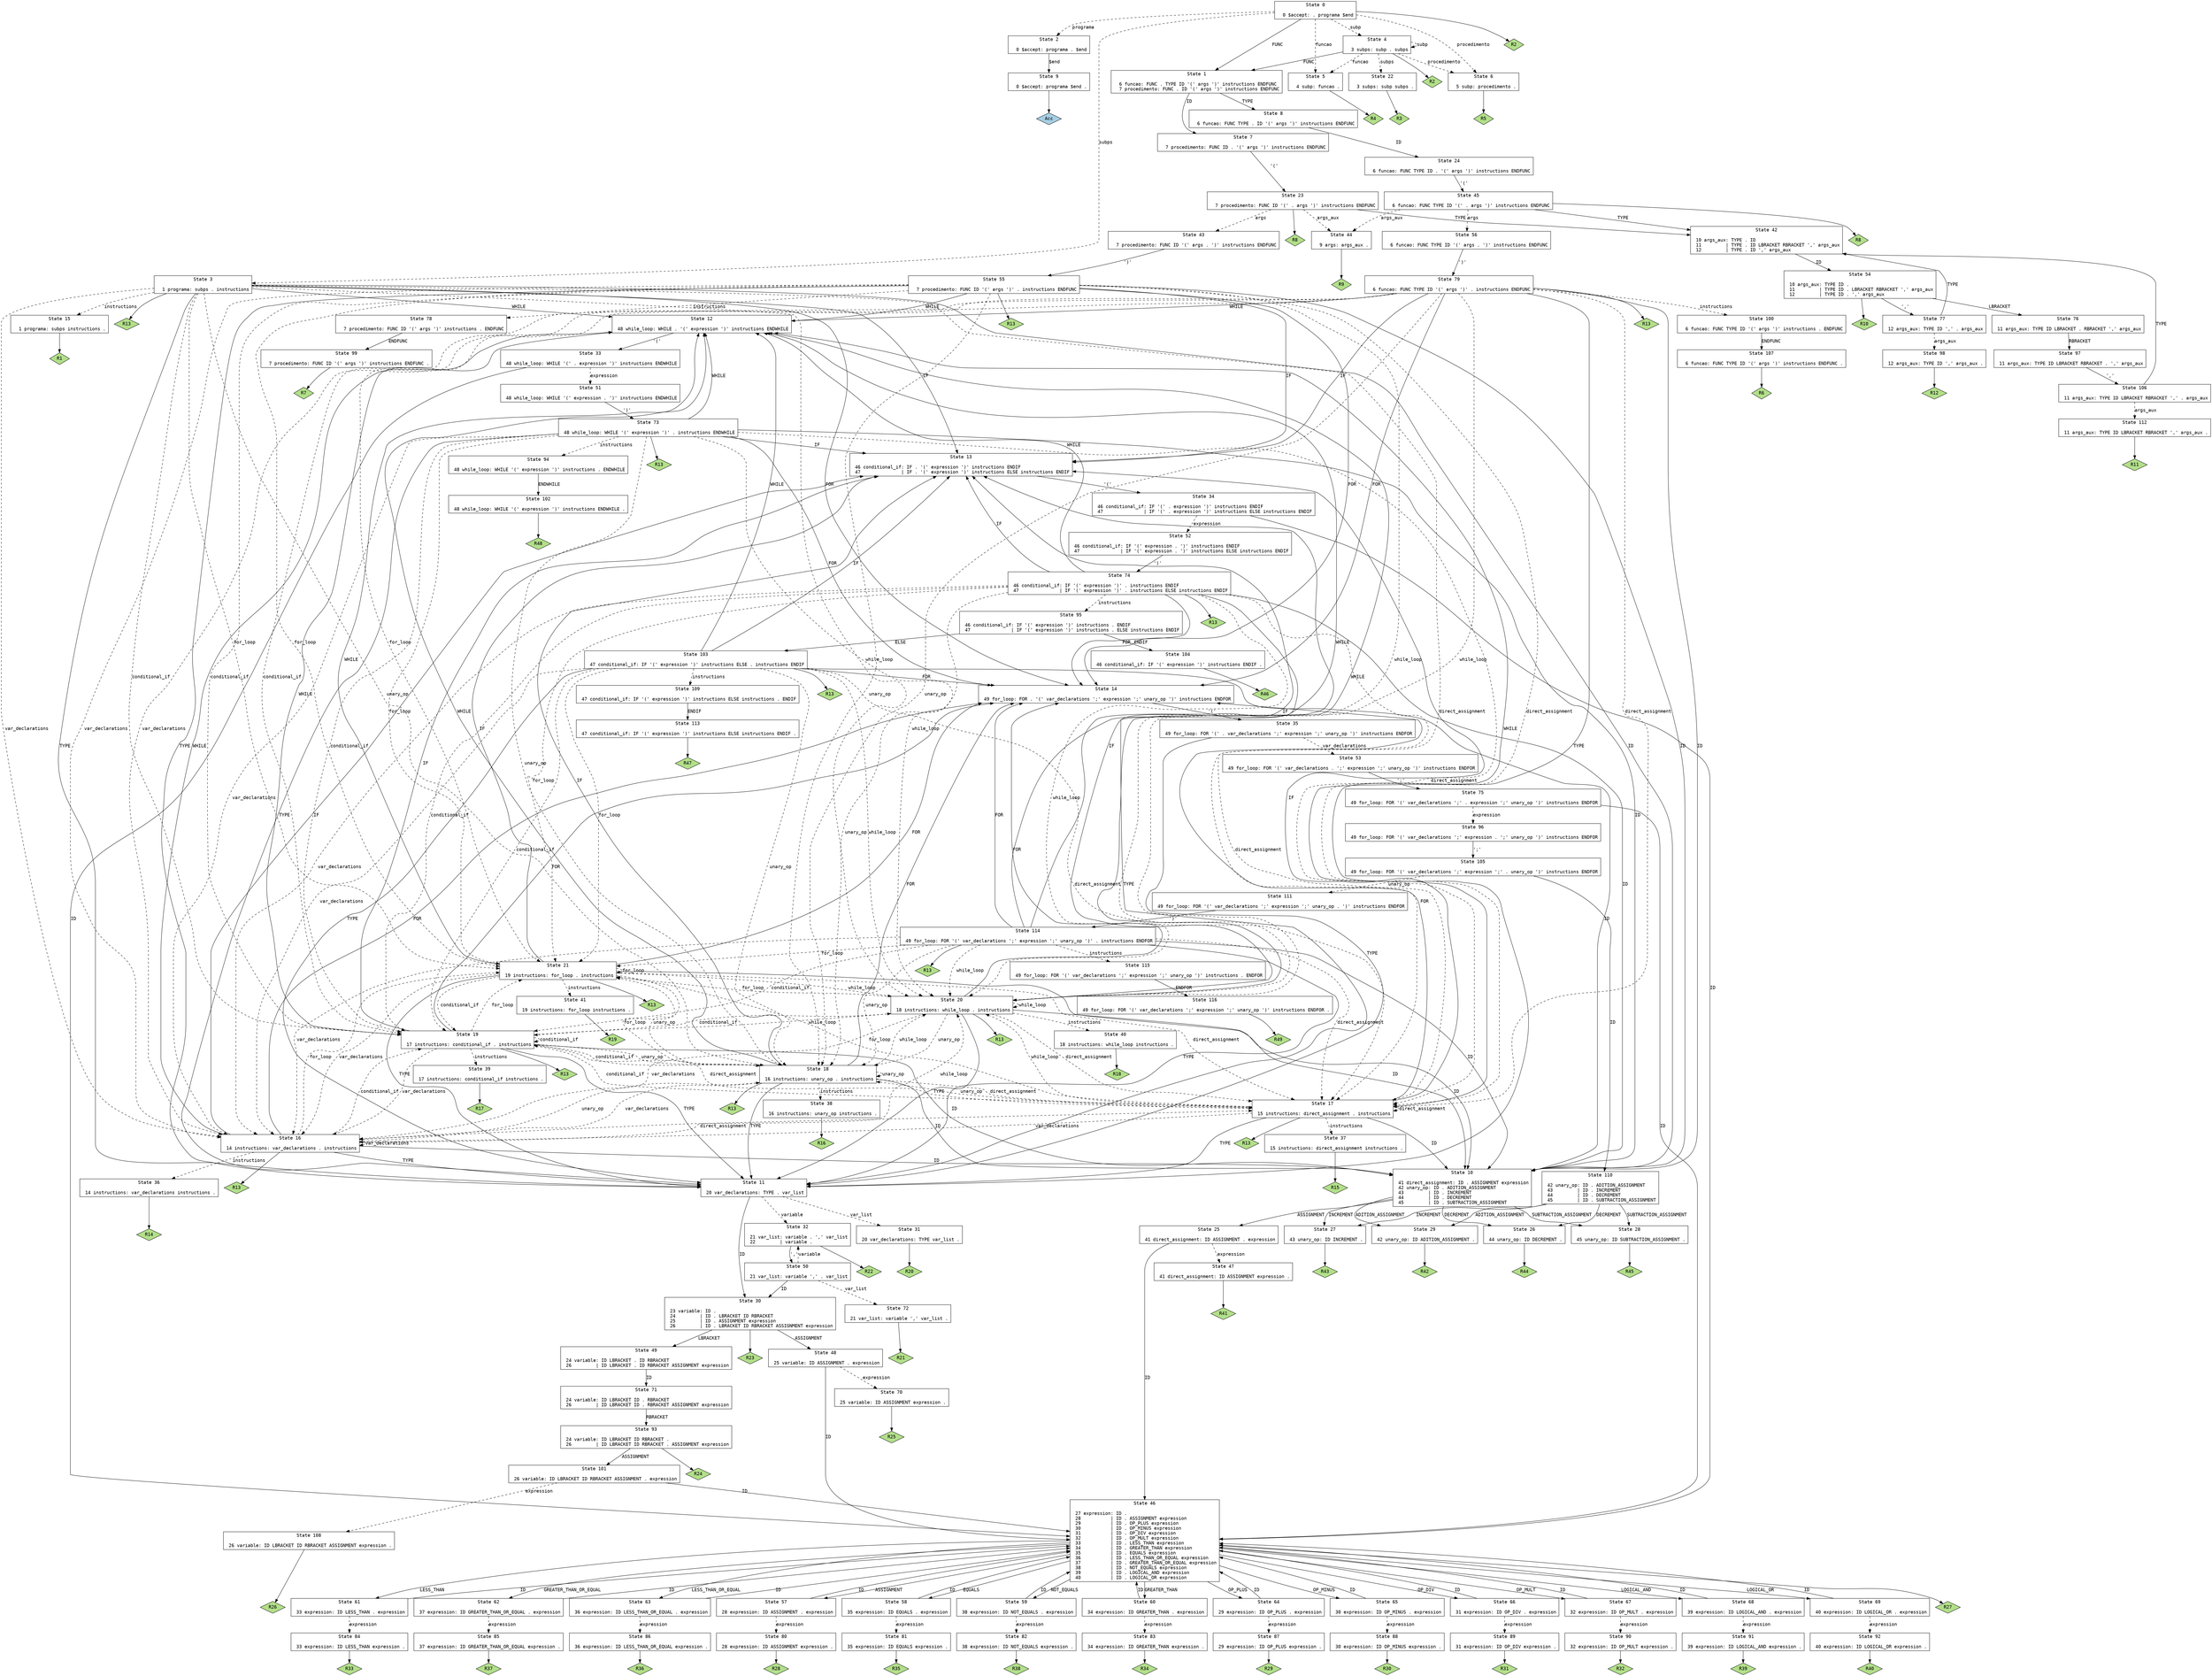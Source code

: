 // Generated by GNU Bison 3.5.1.
// Report bugs to <bug-bison@gnu.org>.
// Home page: <https://www.gnu.org/software/bison/>.

digraph "parser.y"
{
  node [fontname = courier, shape = box, colorscheme = paired6]
  edge [fontname = courier]

  0 [label="State 0\n\l  0 $accept: . programa $end\l"]
  0 -> 1 [style=solid label="FUNC"]
  0 -> 2 [style=dashed label="programa"]
  0 -> 3 [style=dashed label="subps"]
  0 -> 4 [style=dashed label="subp"]
  0 -> 5 [style=dashed label="funcao"]
  0 -> 6 [style=dashed label="procedimento"]
  0 -> "0R2" [style=solid]
 "0R2" [label="R2", fillcolor=3, shape=diamond, style=filled]
  1 [label="State 1\n\l  6 funcao: FUNC . TYPE ID '(' args ')' instructions ENDFUNC\l  7 procedimento: FUNC . ID '(' args ')' instructions ENDFUNC\l"]
  1 -> 7 [style=solid label="ID"]
  1 -> 8 [style=solid label="TYPE"]
  2 [label="State 2\n\l  0 $accept: programa . $end\l"]
  2 -> 9 [style=solid label="$end"]
  3 [label="State 3\n\l  1 programa: subps . instructions\l"]
  3 -> 10 [style=solid label="ID"]
  3 -> 11 [style=solid label="TYPE"]
  3 -> 12 [style=solid label="WHILE"]
  3 -> 13 [style=solid label="IF"]
  3 -> 14 [style=solid label="FOR"]
  3 -> 15 [style=dashed label="instructions"]
  3 -> 16 [style=dashed label="var_declarations"]
  3 -> 17 [style=dashed label="direct_assignment"]
  3 -> 18 [style=dashed label="unary_op"]
  3 -> 19 [style=dashed label="conditional_if"]
  3 -> 20 [style=dashed label="while_loop"]
  3 -> 21 [style=dashed label="for_loop"]
  3 -> "3R13" [style=solid]
 "3R13" [label="R13", fillcolor=3, shape=diamond, style=filled]
  4 [label="State 4\n\l  3 subps: subp . subps\l"]
  4 -> 1 [style=solid label="FUNC"]
  4 -> 22 [style=dashed label="subps"]
  4 -> 4 [style=dashed label="subp"]
  4 -> 5 [style=dashed label="funcao"]
  4 -> 6 [style=dashed label="procedimento"]
  4 -> "4R2" [style=solid]
 "4R2" [label="R2", fillcolor=3, shape=diamond, style=filled]
  5 [label="State 5\n\l  4 subp: funcao .\l"]
  5 -> "5R4" [style=solid]
 "5R4" [label="R4", fillcolor=3, shape=diamond, style=filled]
  6 [label="State 6\n\l  5 subp: procedimento .\l"]
  6 -> "6R5" [style=solid]
 "6R5" [label="R5", fillcolor=3, shape=diamond, style=filled]
  7 [label="State 7\n\l  7 procedimento: FUNC ID . '(' args ')' instructions ENDFUNC\l"]
  7 -> 23 [style=solid label="'('"]
  8 [label="State 8\n\l  6 funcao: FUNC TYPE . ID '(' args ')' instructions ENDFUNC\l"]
  8 -> 24 [style=solid label="ID"]
  9 [label="State 9\n\l  0 $accept: programa $end .\l"]
  9 -> "9R0" [style=solid]
 "9R0" [label="Acc", fillcolor=1, shape=diamond, style=filled]
  10 [label="State 10\n\l 41 direct_assignment: ID . ASSIGNMENT expression\l 42 unary_op: ID . ADITION_ASSIGNMENT\l 43         | ID . INCREMENT\l 44         | ID . DECREMENT\l 45         | ID . SUBTRACTION_ASSIGNMENT\l"]
  10 -> 25 [style=solid label="ASSIGNMENT"]
  10 -> 26 [style=solid label="DECREMENT"]
  10 -> 27 [style=solid label="INCREMENT"]
  10 -> 28 [style=solid label="SUBTRACTION_ASSIGNMENT"]
  10 -> 29 [style=solid label="ADITION_ASSIGNMENT"]
  11 [label="State 11\n\l 20 var_declarations: TYPE . var_list\l"]
  11 -> 30 [style=solid label="ID"]
  11 -> 31 [style=dashed label="var_list"]
  11 -> 32 [style=dashed label="variable"]
  12 [label="State 12\n\l 48 while_loop: WHILE . '(' expression ')' instructions ENDWHILE\l"]
  12 -> 33 [style=solid label="'('"]
  13 [label="State 13\n\l 46 conditional_if: IF . '(' expression ')' instructions ENDIF\l 47               | IF . '(' expression ')' instructions ELSE instructions ENDIF\l"]
  13 -> 34 [style=solid label="'('"]
  14 [label="State 14\n\l 49 for_loop: FOR . '(' var_declarations ';' expression ';' unary_op ')' instructions ENDFOR\l"]
  14 -> 35 [style=solid label="'('"]
  15 [label="State 15\n\l  1 programa: subps instructions .\l"]
  15 -> "15R1" [style=solid]
 "15R1" [label="R1", fillcolor=3, shape=diamond, style=filled]
  16 [label="State 16\n\l 14 instructions: var_declarations . instructions\l"]
  16 -> 10 [style=solid label="ID"]
  16 -> 11 [style=solid label="TYPE"]
  16 -> 12 [style=solid label="WHILE"]
  16 -> 13 [style=solid label="IF"]
  16 -> 14 [style=solid label="FOR"]
  16 -> 36 [style=dashed label="instructions"]
  16 -> 16 [style=dashed label="var_declarations"]
  16 -> 17 [style=dashed label="direct_assignment"]
  16 -> 18 [style=dashed label="unary_op"]
  16 -> 19 [style=dashed label="conditional_if"]
  16 -> 20 [style=dashed label="while_loop"]
  16 -> 21 [style=dashed label="for_loop"]
  16 -> "16R13" [style=solid]
 "16R13" [label="R13", fillcolor=3, shape=diamond, style=filled]
  17 [label="State 17\n\l 15 instructions: direct_assignment . instructions\l"]
  17 -> 10 [style=solid label="ID"]
  17 -> 11 [style=solid label="TYPE"]
  17 -> 12 [style=solid label="WHILE"]
  17 -> 13 [style=solid label="IF"]
  17 -> 14 [style=solid label="FOR"]
  17 -> 37 [style=dashed label="instructions"]
  17 -> 16 [style=dashed label="var_declarations"]
  17 -> 17 [style=dashed label="direct_assignment"]
  17 -> 18 [style=dashed label="unary_op"]
  17 -> 19 [style=dashed label="conditional_if"]
  17 -> 20 [style=dashed label="while_loop"]
  17 -> 21 [style=dashed label="for_loop"]
  17 -> "17R13" [style=solid]
 "17R13" [label="R13", fillcolor=3, shape=diamond, style=filled]
  18 [label="State 18\n\l 16 instructions: unary_op . instructions\l"]
  18 -> 10 [style=solid label="ID"]
  18 -> 11 [style=solid label="TYPE"]
  18 -> 12 [style=solid label="WHILE"]
  18 -> 13 [style=solid label="IF"]
  18 -> 14 [style=solid label="FOR"]
  18 -> 38 [style=dashed label="instructions"]
  18 -> 16 [style=dashed label="var_declarations"]
  18 -> 17 [style=dashed label="direct_assignment"]
  18 -> 18 [style=dashed label="unary_op"]
  18 -> 19 [style=dashed label="conditional_if"]
  18 -> 20 [style=dashed label="while_loop"]
  18 -> 21 [style=dashed label="for_loop"]
  18 -> "18R13" [style=solid]
 "18R13" [label="R13", fillcolor=3, shape=diamond, style=filled]
  19 [label="State 19\n\l 17 instructions: conditional_if . instructions\l"]
  19 -> 10 [style=solid label="ID"]
  19 -> 11 [style=solid label="TYPE"]
  19 -> 12 [style=solid label="WHILE"]
  19 -> 13 [style=solid label="IF"]
  19 -> 14 [style=solid label="FOR"]
  19 -> 39 [style=dashed label="instructions"]
  19 -> 16 [style=dashed label="var_declarations"]
  19 -> 17 [style=dashed label="direct_assignment"]
  19 -> 18 [style=dashed label="unary_op"]
  19 -> 19 [style=dashed label="conditional_if"]
  19 -> 20 [style=dashed label="while_loop"]
  19 -> 21 [style=dashed label="for_loop"]
  19 -> "19R13" [style=solid]
 "19R13" [label="R13", fillcolor=3, shape=diamond, style=filled]
  20 [label="State 20\n\l 18 instructions: while_loop . instructions\l"]
  20 -> 10 [style=solid label="ID"]
  20 -> 11 [style=solid label="TYPE"]
  20 -> 12 [style=solid label="WHILE"]
  20 -> 13 [style=solid label="IF"]
  20 -> 14 [style=solid label="FOR"]
  20 -> 40 [style=dashed label="instructions"]
  20 -> 16 [style=dashed label="var_declarations"]
  20 -> 17 [style=dashed label="direct_assignment"]
  20 -> 18 [style=dashed label="unary_op"]
  20 -> 19 [style=dashed label="conditional_if"]
  20 -> 20 [style=dashed label="while_loop"]
  20 -> 21 [style=dashed label="for_loop"]
  20 -> "20R13" [style=solid]
 "20R13" [label="R13", fillcolor=3, shape=diamond, style=filled]
  21 [label="State 21\n\l 19 instructions: for_loop . instructions\l"]
  21 -> 10 [style=solid label="ID"]
  21 -> 11 [style=solid label="TYPE"]
  21 -> 12 [style=solid label="WHILE"]
  21 -> 13 [style=solid label="IF"]
  21 -> 14 [style=solid label="FOR"]
  21 -> 41 [style=dashed label="instructions"]
  21 -> 16 [style=dashed label="var_declarations"]
  21 -> 17 [style=dashed label="direct_assignment"]
  21 -> 18 [style=dashed label="unary_op"]
  21 -> 19 [style=dashed label="conditional_if"]
  21 -> 20 [style=dashed label="while_loop"]
  21 -> 21 [style=dashed label="for_loop"]
  21 -> "21R13" [style=solid]
 "21R13" [label="R13", fillcolor=3, shape=diamond, style=filled]
  22 [label="State 22\n\l  3 subps: subp subps .\l"]
  22 -> "22R3" [style=solid]
 "22R3" [label="R3", fillcolor=3, shape=diamond, style=filled]
  23 [label="State 23\n\l  7 procedimento: FUNC ID '(' . args ')' instructions ENDFUNC\l"]
  23 -> 42 [style=solid label="TYPE"]
  23 -> 43 [style=dashed label="args"]
  23 -> 44 [style=dashed label="args_aux"]
  23 -> "23R8" [style=solid]
 "23R8" [label="R8", fillcolor=3, shape=diamond, style=filled]
  24 [label="State 24\n\l  6 funcao: FUNC TYPE ID . '(' args ')' instructions ENDFUNC\l"]
  24 -> 45 [style=solid label="'('"]
  25 [label="State 25\n\l 41 direct_assignment: ID ASSIGNMENT . expression\l"]
  25 -> 46 [style=solid label="ID"]
  25 -> 47 [style=dashed label="expression"]
  26 [label="State 26\n\l 44 unary_op: ID DECREMENT .\l"]
  26 -> "26R44" [style=solid]
 "26R44" [label="R44", fillcolor=3, shape=diamond, style=filled]
  27 [label="State 27\n\l 43 unary_op: ID INCREMENT .\l"]
  27 -> "27R43" [style=solid]
 "27R43" [label="R43", fillcolor=3, shape=diamond, style=filled]
  28 [label="State 28\n\l 45 unary_op: ID SUBTRACTION_ASSIGNMENT .\l"]
  28 -> "28R45" [style=solid]
 "28R45" [label="R45", fillcolor=3, shape=diamond, style=filled]
  29 [label="State 29\n\l 42 unary_op: ID ADITION_ASSIGNMENT .\l"]
  29 -> "29R42" [style=solid]
 "29R42" [label="R42", fillcolor=3, shape=diamond, style=filled]
  30 [label="State 30\n\l 23 variable: ID .\l 24         | ID . LBRACKET ID RBRACKET\l 25         | ID . ASSIGNMENT expression\l 26         | ID . LBRACKET ID RBRACKET ASSIGNMENT expression\l"]
  30 -> 48 [style=solid label="ASSIGNMENT"]
  30 -> 49 [style=solid label="LBRACKET"]
  30 -> "30R23" [style=solid]
 "30R23" [label="R23", fillcolor=3, shape=diamond, style=filled]
  31 [label="State 31\n\l 20 var_declarations: TYPE var_list .\l"]
  31 -> "31R20" [style=solid]
 "31R20" [label="R20", fillcolor=3, shape=diamond, style=filled]
  32 [label="State 32\n\l 21 var_list: variable . ',' var_list\l 22         | variable .\l"]
  32 -> 50 [style=solid label="','"]
  32 -> "32R22" [style=solid]
 "32R22" [label="R22", fillcolor=3, shape=diamond, style=filled]
  33 [label="State 33\n\l 48 while_loop: WHILE '(' . expression ')' instructions ENDWHILE\l"]
  33 -> 46 [style=solid label="ID"]
  33 -> 51 [style=dashed label="expression"]
  34 [label="State 34\n\l 46 conditional_if: IF '(' . expression ')' instructions ENDIF\l 47               | IF '(' . expression ')' instructions ELSE instructions ENDIF\l"]
  34 -> 46 [style=solid label="ID"]
  34 -> 52 [style=dashed label="expression"]
  35 [label="State 35\n\l 49 for_loop: FOR '(' . var_declarations ';' expression ';' unary_op ')' instructions ENDFOR\l"]
  35 -> 11 [style=solid label="TYPE"]
  35 -> 53 [style=dashed label="var_declarations"]
  36 [label="State 36\n\l 14 instructions: var_declarations instructions .\l"]
  36 -> "36R14" [style=solid]
 "36R14" [label="R14", fillcolor=3, shape=diamond, style=filled]
  37 [label="State 37\n\l 15 instructions: direct_assignment instructions .\l"]
  37 -> "37R15" [style=solid]
 "37R15" [label="R15", fillcolor=3, shape=diamond, style=filled]
  38 [label="State 38\n\l 16 instructions: unary_op instructions .\l"]
  38 -> "38R16" [style=solid]
 "38R16" [label="R16", fillcolor=3, shape=diamond, style=filled]
  39 [label="State 39\n\l 17 instructions: conditional_if instructions .\l"]
  39 -> "39R17" [style=solid]
 "39R17" [label="R17", fillcolor=3, shape=diamond, style=filled]
  40 [label="State 40\n\l 18 instructions: while_loop instructions .\l"]
  40 -> "40R18" [style=solid]
 "40R18" [label="R18", fillcolor=3, shape=diamond, style=filled]
  41 [label="State 41\n\l 19 instructions: for_loop instructions .\l"]
  41 -> "41R19" [style=solid]
 "41R19" [label="R19", fillcolor=3, shape=diamond, style=filled]
  42 [label="State 42\n\l 10 args_aux: TYPE . ID\l 11         | TYPE . ID LBRACKET RBRACKET ',' args_aux\l 12         | TYPE . ID ',' args_aux\l"]
  42 -> 54 [style=solid label="ID"]
  43 [label="State 43\n\l  7 procedimento: FUNC ID '(' args . ')' instructions ENDFUNC\l"]
  43 -> 55 [style=solid label="')'"]
  44 [label="State 44\n\l  9 args: args_aux .\l"]
  44 -> "44R9" [style=solid]
 "44R9" [label="R9", fillcolor=3, shape=diamond, style=filled]
  45 [label="State 45\n\l  6 funcao: FUNC TYPE ID '(' . args ')' instructions ENDFUNC\l"]
  45 -> 42 [style=solid label="TYPE"]
  45 -> 56 [style=dashed label="args"]
  45 -> 44 [style=dashed label="args_aux"]
  45 -> "45R8" [style=solid]
 "45R8" [label="R8", fillcolor=3, shape=diamond, style=filled]
  46 [label="State 46\n\l 27 expression: ID .\l 28           | ID . ASSIGNMENT expression\l 29           | ID . OP_PLUS expression\l 30           | ID . OP_MINUS expression\l 31           | ID . OP_DIV expression\l 32           | ID . OP_MULT expression\l 33           | ID . LESS_THAN expression\l 34           | ID . GREATER_THAN expression\l 35           | ID . EQUALS expression\l 36           | ID . LESS_THAN_OR_EQUAL expression\l 37           | ID . GREATER_THAN_OR_EQUAL expression\l 38           | ID . NOT_EQUALS expression\l 39           | ID . LOGICAL_AND expression\l 40           | ID . LOGICAL_OR expression\l"]
  46 -> 57 [style=solid label="ASSIGNMENT"]
  46 -> 58 [style=solid label="EQUALS"]
  46 -> 59 [style=solid label="NOT_EQUALS"]
  46 -> 60 [style=solid label="GREATER_THAN"]
  46 -> 61 [style=solid label="LESS_THAN"]
  46 -> 62 [style=solid label="GREATER_THAN_OR_EQUAL"]
  46 -> 63 [style=solid label="LESS_THAN_OR_EQUAL"]
  46 -> 64 [style=solid label="OP_PLUS"]
  46 -> 65 [style=solid label="OP_MINUS"]
  46 -> 66 [style=solid label="OP_DIV"]
  46 -> 67 [style=solid label="OP_MULT"]
  46 -> 68 [style=solid label="LOGICAL_AND"]
  46 -> 69 [style=solid label="LOGICAL_OR"]
  46 -> "46R27" [style=solid]
 "46R27" [label="R27", fillcolor=3, shape=diamond, style=filled]
  47 [label="State 47\n\l 41 direct_assignment: ID ASSIGNMENT expression .\l"]
  47 -> "47R41" [style=solid]
 "47R41" [label="R41", fillcolor=3, shape=diamond, style=filled]
  48 [label="State 48\n\l 25 variable: ID ASSIGNMENT . expression\l"]
  48 -> 46 [style=solid label="ID"]
  48 -> 70 [style=dashed label="expression"]
  49 [label="State 49\n\l 24 variable: ID LBRACKET . ID RBRACKET\l 26         | ID LBRACKET . ID RBRACKET ASSIGNMENT expression\l"]
  49 -> 71 [style=solid label="ID"]
  50 [label="State 50\n\l 21 var_list: variable ',' . var_list\l"]
  50 -> 30 [style=solid label="ID"]
  50 -> 72 [style=dashed label="var_list"]
  50 -> 32 [style=dashed label="variable"]
  51 [label="State 51\n\l 48 while_loop: WHILE '(' expression . ')' instructions ENDWHILE\l"]
  51 -> 73 [style=solid label="')'"]
  52 [label="State 52\n\l 46 conditional_if: IF '(' expression . ')' instructions ENDIF\l 47               | IF '(' expression . ')' instructions ELSE instructions ENDIF\l"]
  52 -> 74 [style=solid label="')'"]
  53 [label="State 53\n\l 49 for_loop: FOR '(' var_declarations . ';' expression ';' unary_op ')' instructions ENDFOR\l"]
  53 -> 75 [style=solid label="';'"]
  54 [label="State 54\n\l 10 args_aux: TYPE ID .\l 11         | TYPE ID . LBRACKET RBRACKET ',' args_aux\l 12         | TYPE ID . ',' args_aux\l"]
  54 -> 76 [style=solid label="LBRACKET"]
  54 -> 77 [style=solid label="','"]
  54 -> "54R10" [style=solid]
 "54R10" [label="R10", fillcolor=3, shape=diamond, style=filled]
  55 [label="State 55\n\l  7 procedimento: FUNC ID '(' args ')' . instructions ENDFUNC\l"]
  55 -> 10 [style=solid label="ID"]
  55 -> 11 [style=solid label="TYPE"]
  55 -> 12 [style=solid label="WHILE"]
  55 -> 13 [style=solid label="IF"]
  55 -> 14 [style=solid label="FOR"]
  55 -> 78 [style=dashed label="instructions"]
  55 -> 16 [style=dashed label="var_declarations"]
  55 -> 17 [style=dashed label="direct_assignment"]
  55 -> 18 [style=dashed label="unary_op"]
  55 -> 19 [style=dashed label="conditional_if"]
  55 -> 20 [style=dashed label="while_loop"]
  55 -> 21 [style=dashed label="for_loop"]
  55 -> "55R13" [style=solid]
 "55R13" [label="R13", fillcolor=3, shape=diamond, style=filled]
  56 [label="State 56\n\l  6 funcao: FUNC TYPE ID '(' args . ')' instructions ENDFUNC\l"]
  56 -> 79 [style=solid label="')'"]
  57 [label="State 57\n\l 28 expression: ID ASSIGNMENT . expression\l"]
  57 -> 46 [style=solid label="ID"]
  57 -> 80 [style=dashed label="expression"]
  58 [label="State 58\n\l 35 expression: ID EQUALS . expression\l"]
  58 -> 46 [style=solid label="ID"]
  58 -> 81 [style=dashed label="expression"]
  59 [label="State 59\n\l 38 expression: ID NOT_EQUALS . expression\l"]
  59 -> 46 [style=solid label="ID"]
  59 -> 82 [style=dashed label="expression"]
  60 [label="State 60\n\l 34 expression: ID GREATER_THAN . expression\l"]
  60 -> 46 [style=solid label="ID"]
  60 -> 83 [style=dashed label="expression"]
  61 [label="State 61\n\l 33 expression: ID LESS_THAN . expression\l"]
  61 -> 46 [style=solid label="ID"]
  61 -> 84 [style=dashed label="expression"]
  62 [label="State 62\n\l 37 expression: ID GREATER_THAN_OR_EQUAL . expression\l"]
  62 -> 46 [style=solid label="ID"]
  62 -> 85 [style=dashed label="expression"]
  63 [label="State 63\n\l 36 expression: ID LESS_THAN_OR_EQUAL . expression\l"]
  63 -> 46 [style=solid label="ID"]
  63 -> 86 [style=dashed label="expression"]
  64 [label="State 64\n\l 29 expression: ID OP_PLUS . expression\l"]
  64 -> 46 [style=solid label="ID"]
  64 -> 87 [style=dashed label="expression"]
  65 [label="State 65\n\l 30 expression: ID OP_MINUS . expression\l"]
  65 -> 46 [style=solid label="ID"]
  65 -> 88 [style=dashed label="expression"]
  66 [label="State 66\n\l 31 expression: ID OP_DIV . expression\l"]
  66 -> 46 [style=solid label="ID"]
  66 -> 89 [style=dashed label="expression"]
  67 [label="State 67\n\l 32 expression: ID OP_MULT . expression\l"]
  67 -> 46 [style=solid label="ID"]
  67 -> 90 [style=dashed label="expression"]
  68 [label="State 68\n\l 39 expression: ID LOGICAL_AND . expression\l"]
  68 -> 46 [style=solid label="ID"]
  68 -> 91 [style=dashed label="expression"]
  69 [label="State 69\n\l 40 expression: ID LOGICAL_OR . expression\l"]
  69 -> 46 [style=solid label="ID"]
  69 -> 92 [style=dashed label="expression"]
  70 [label="State 70\n\l 25 variable: ID ASSIGNMENT expression .\l"]
  70 -> "70R25" [style=solid]
 "70R25" [label="R25", fillcolor=3, shape=diamond, style=filled]
  71 [label="State 71\n\l 24 variable: ID LBRACKET ID . RBRACKET\l 26         | ID LBRACKET ID . RBRACKET ASSIGNMENT expression\l"]
  71 -> 93 [style=solid label="RBRACKET"]
  72 [label="State 72\n\l 21 var_list: variable ',' var_list .\l"]
  72 -> "72R21" [style=solid]
 "72R21" [label="R21", fillcolor=3, shape=diamond, style=filled]
  73 [label="State 73\n\l 48 while_loop: WHILE '(' expression ')' . instructions ENDWHILE\l"]
  73 -> 10 [style=solid label="ID"]
  73 -> 11 [style=solid label="TYPE"]
  73 -> 12 [style=solid label="WHILE"]
  73 -> 13 [style=solid label="IF"]
  73 -> 14 [style=solid label="FOR"]
  73 -> 94 [style=dashed label="instructions"]
  73 -> 16 [style=dashed label="var_declarations"]
  73 -> 17 [style=dashed label="direct_assignment"]
  73 -> 18 [style=dashed label="unary_op"]
  73 -> 19 [style=dashed label="conditional_if"]
  73 -> 20 [style=dashed label="while_loop"]
  73 -> 21 [style=dashed label="for_loop"]
  73 -> "73R13" [style=solid]
 "73R13" [label="R13", fillcolor=3, shape=diamond, style=filled]
  74 [label="State 74\n\l 46 conditional_if: IF '(' expression ')' . instructions ENDIF\l 47               | IF '(' expression ')' . instructions ELSE instructions ENDIF\l"]
  74 -> 10 [style=solid label="ID"]
  74 -> 11 [style=solid label="TYPE"]
  74 -> 12 [style=solid label="WHILE"]
  74 -> 13 [style=solid label="IF"]
  74 -> 14 [style=solid label="FOR"]
  74 -> 95 [style=dashed label="instructions"]
  74 -> 16 [style=dashed label="var_declarations"]
  74 -> 17 [style=dashed label="direct_assignment"]
  74 -> 18 [style=dashed label="unary_op"]
  74 -> 19 [style=dashed label="conditional_if"]
  74 -> 20 [style=dashed label="while_loop"]
  74 -> 21 [style=dashed label="for_loop"]
  74 -> "74R13" [style=solid]
 "74R13" [label="R13", fillcolor=3, shape=diamond, style=filled]
  75 [label="State 75\n\l 49 for_loop: FOR '(' var_declarations ';' . expression ';' unary_op ')' instructions ENDFOR\l"]
  75 -> 46 [style=solid label="ID"]
  75 -> 96 [style=dashed label="expression"]
  76 [label="State 76\n\l 11 args_aux: TYPE ID LBRACKET . RBRACKET ',' args_aux\l"]
  76 -> 97 [style=solid label="RBRACKET"]
  77 [label="State 77\n\l 12 args_aux: TYPE ID ',' . args_aux\l"]
  77 -> 42 [style=solid label="TYPE"]
  77 -> 98 [style=dashed label="args_aux"]
  78 [label="State 78\n\l  7 procedimento: FUNC ID '(' args ')' instructions . ENDFUNC\l"]
  78 -> 99 [style=solid label="ENDFUNC"]
  79 [label="State 79\n\l  6 funcao: FUNC TYPE ID '(' args ')' . instructions ENDFUNC\l"]
  79 -> 10 [style=solid label="ID"]
  79 -> 11 [style=solid label="TYPE"]
  79 -> 12 [style=solid label="WHILE"]
  79 -> 13 [style=solid label="IF"]
  79 -> 14 [style=solid label="FOR"]
  79 -> 100 [style=dashed label="instructions"]
  79 -> 16 [style=dashed label="var_declarations"]
  79 -> 17 [style=dashed label="direct_assignment"]
  79 -> 18 [style=dashed label="unary_op"]
  79 -> 19 [style=dashed label="conditional_if"]
  79 -> 20 [style=dashed label="while_loop"]
  79 -> 21 [style=dashed label="for_loop"]
  79 -> "79R13" [style=solid]
 "79R13" [label="R13", fillcolor=3, shape=diamond, style=filled]
  80 [label="State 80\n\l 28 expression: ID ASSIGNMENT expression .\l"]
  80 -> "80R28" [style=solid]
 "80R28" [label="R28", fillcolor=3, shape=diamond, style=filled]
  81 [label="State 81\n\l 35 expression: ID EQUALS expression .\l"]
  81 -> "81R35" [style=solid]
 "81R35" [label="R35", fillcolor=3, shape=diamond, style=filled]
  82 [label="State 82\n\l 38 expression: ID NOT_EQUALS expression .\l"]
  82 -> "82R38" [style=solid]
 "82R38" [label="R38", fillcolor=3, shape=diamond, style=filled]
  83 [label="State 83\n\l 34 expression: ID GREATER_THAN expression .\l"]
  83 -> "83R34" [style=solid]
 "83R34" [label="R34", fillcolor=3, shape=diamond, style=filled]
  84 [label="State 84\n\l 33 expression: ID LESS_THAN expression .\l"]
  84 -> "84R33" [style=solid]
 "84R33" [label="R33", fillcolor=3, shape=diamond, style=filled]
  85 [label="State 85\n\l 37 expression: ID GREATER_THAN_OR_EQUAL expression .\l"]
  85 -> "85R37" [style=solid]
 "85R37" [label="R37", fillcolor=3, shape=diamond, style=filled]
  86 [label="State 86\n\l 36 expression: ID LESS_THAN_OR_EQUAL expression .\l"]
  86 -> "86R36" [style=solid]
 "86R36" [label="R36", fillcolor=3, shape=diamond, style=filled]
  87 [label="State 87\n\l 29 expression: ID OP_PLUS expression .\l"]
  87 -> "87R29" [style=solid]
 "87R29" [label="R29", fillcolor=3, shape=diamond, style=filled]
  88 [label="State 88\n\l 30 expression: ID OP_MINUS expression .\l"]
  88 -> "88R30" [style=solid]
 "88R30" [label="R30", fillcolor=3, shape=diamond, style=filled]
  89 [label="State 89\n\l 31 expression: ID OP_DIV expression .\l"]
  89 -> "89R31" [style=solid]
 "89R31" [label="R31", fillcolor=3, shape=diamond, style=filled]
  90 [label="State 90\n\l 32 expression: ID OP_MULT expression .\l"]
  90 -> "90R32" [style=solid]
 "90R32" [label="R32", fillcolor=3, shape=diamond, style=filled]
  91 [label="State 91\n\l 39 expression: ID LOGICAL_AND expression .\l"]
  91 -> "91R39" [style=solid]
 "91R39" [label="R39", fillcolor=3, shape=diamond, style=filled]
  92 [label="State 92\n\l 40 expression: ID LOGICAL_OR expression .\l"]
  92 -> "92R40" [style=solid]
 "92R40" [label="R40", fillcolor=3, shape=diamond, style=filled]
  93 [label="State 93\n\l 24 variable: ID LBRACKET ID RBRACKET .\l 26         | ID LBRACKET ID RBRACKET . ASSIGNMENT expression\l"]
  93 -> 101 [style=solid label="ASSIGNMENT"]
  93 -> "93R24" [style=solid]
 "93R24" [label="R24", fillcolor=3, shape=diamond, style=filled]
  94 [label="State 94\n\l 48 while_loop: WHILE '(' expression ')' instructions . ENDWHILE\l"]
  94 -> 102 [style=solid label="ENDWHILE"]
  95 [label="State 95\n\l 46 conditional_if: IF '(' expression ')' instructions . ENDIF\l 47               | IF '(' expression ')' instructions . ELSE instructions ENDIF\l"]
  95 -> 103 [style=solid label="ELSE"]
  95 -> 104 [style=solid label="ENDIF"]
  96 [label="State 96\n\l 49 for_loop: FOR '(' var_declarations ';' expression . ';' unary_op ')' instructions ENDFOR\l"]
  96 -> 105 [style=solid label="';'"]
  97 [label="State 97\n\l 11 args_aux: TYPE ID LBRACKET RBRACKET . ',' args_aux\l"]
  97 -> 106 [style=solid label="','"]
  98 [label="State 98\n\l 12 args_aux: TYPE ID ',' args_aux .\l"]
  98 -> "98R12" [style=solid]
 "98R12" [label="R12", fillcolor=3, shape=diamond, style=filled]
  99 [label="State 99\n\l  7 procedimento: FUNC ID '(' args ')' instructions ENDFUNC .\l"]
  99 -> "99R7" [style=solid]
 "99R7" [label="R7", fillcolor=3, shape=diamond, style=filled]
  100 [label="State 100\n\l  6 funcao: FUNC TYPE ID '(' args ')' instructions . ENDFUNC\l"]
  100 -> 107 [style=solid label="ENDFUNC"]
  101 [label="State 101\n\l 26 variable: ID LBRACKET ID RBRACKET ASSIGNMENT . expression\l"]
  101 -> 46 [style=solid label="ID"]
  101 -> 108 [style=dashed label="expression"]
  102 [label="State 102\n\l 48 while_loop: WHILE '(' expression ')' instructions ENDWHILE .\l"]
  102 -> "102R48" [style=solid]
 "102R48" [label="R48", fillcolor=3, shape=diamond, style=filled]
  103 [label="State 103\n\l 47 conditional_if: IF '(' expression ')' instructions ELSE . instructions ENDIF\l"]
  103 -> 10 [style=solid label="ID"]
  103 -> 11 [style=solid label="TYPE"]
  103 -> 12 [style=solid label="WHILE"]
  103 -> 13 [style=solid label="IF"]
  103 -> 14 [style=solid label="FOR"]
  103 -> 109 [style=dashed label="instructions"]
  103 -> 16 [style=dashed label="var_declarations"]
  103 -> 17 [style=dashed label="direct_assignment"]
  103 -> 18 [style=dashed label="unary_op"]
  103 -> 19 [style=dashed label="conditional_if"]
  103 -> 20 [style=dashed label="while_loop"]
  103 -> 21 [style=dashed label="for_loop"]
  103 -> "103R13" [style=solid]
 "103R13" [label="R13", fillcolor=3, shape=diamond, style=filled]
  104 [label="State 104\n\l 46 conditional_if: IF '(' expression ')' instructions ENDIF .\l"]
  104 -> "104R46" [style=solid]
 "104R46" [label="R46", fillcolor=3, shape=diamond, style=filled]
  105 [label="State 105\n\l 49 for_loop: FOR '(' var_declarations ';' expression ';' . unary_op ')' instructions ENDFOR\l"]
  105 -> 110 [style=solid label="ID"]
  105 -> 111 [style=dashed label="unary_op"]
  106 [label="State 106\n\l 11 args_aux: TYPE ID LBRACKET RBRACKET ',' . args_aux\l"]
  106 -> 42 [style=solid label="TYPE"]
  106 -> 112 [style=dashed label="args_aux"]
  107 [label="State 107\n\l  6 funcao: FUNC TYPE ID '(' args ')' instructions ENDFUNC .\l"]
  107 -> "107R6" [style=solid]
 "107R6" [label="R6", fillcolor=3, shape=diamond, style=filled]
  108 [label="State 108\n\l 26 variable: ID LBRACKET ID RBRACKET ASSIGNMENT expression .\l"]
  108 -> "108R26" [style=solid]
 "108R26" [label="R26", fillcolor=3, shape=diamond, style=filled]
  109 [label="State 109\n\l 47 conditional_if: IF '(' expression ')' instructions ELSE instructions . ENDIF\l"]
  109 -> 113 [style=solid label="ENDIF"]
  110 [label="State 110\n\l 42 unary_op: ID . ADITION_ASSIGNMENT\l 43         | ID . INCREMENT\l 44         | ID . DECREMENT\l 45         | ID . SUBTRACTION_ASSIGNMENT\l"]
  110 -> 26 [style=solid label="DECREMENT"]
  110 -> 27 [style=solid label="INCREMENT"]
  110 -> 28 [style=solid label="SUBTRACTION_ASSIGNMENT"]
  110 -> 29 [style=solid label="ADITION_ASSIGNMENT"]
  111 [label="State 111\n\l 49 for_loop: FOR '(' var_declarations ';' expression ';' unary_op . ')' instructions ENDFOR\l"]
  111 -> 114 [style=solid label="')'"]
  112 [label="State 112\n\l 11 args_aux: TYPE ID LBRACKET RBRACKET ',' args_aux .\l"]
  112 -> "112R11" [style=solid]
 "112R11" [label="R11", fillcolor=3, shape=diamond, style=filled]
  113 [label="State 113\n\l 47 conditional_if: IF '(' expression ')' instructions ELSE instructions ENDIF .\l"]
  113 -> "113R47" [style=solid]
 "113R47" [label="R47", fillcolor=3, shape=diamond, style=filled]
  114 [label="State 114\n\l 49 for_loop: FOR '(' var_declarations ';' expression ';' unary_op ')' . instructions ENDFOR\l"]
  114 -> 10 [style=solid label="ID"]
  114 -> 11 [style=solid label="TYPE"]
  114 -> 12 [style=solid label="WHILE"]
  114 -> 13 [style=solid label="IF"]
  114 -> 14 [style=solid label="FOR"]
  114 -> 115 [style=dashed label="instructions"]
  114 -> 16 [style=dashed label="var_declarations"]
  114 -> 17 [style=dashed label="direct_assignment"]
  114 -> 18 [style=dashed label="unary_op"]
  114 -> 19 [style=dashed label="conditional_if"]
  114 -> 20 [style=dashed label="while_loop"]
  114 -> 21 [style=dashed label="for_loop"]
  114 -> "114R13" [style=solid]
 "114R13" [label="R13", fillcolor=3, shape=diamond, style=filled]
  115 [label="State 115\n\l 49 for_loop: FOR '(' var_declarations ';' expression ';' unary_op ')' instructions . ENDFOR\l"]
  115 -> 116 [style=solid label="ENDFOR"]
  116 [label="State 116\n\l 49 for_loop: FOR '(' var_declarations ';' expression ';' unary_op ')' instructions ENDFOR .\l"]
  116 -> "116R49" [style=solid]
 "116R49" [label="R49", fillcolor=3, shape=diamond, style=filled]
}
